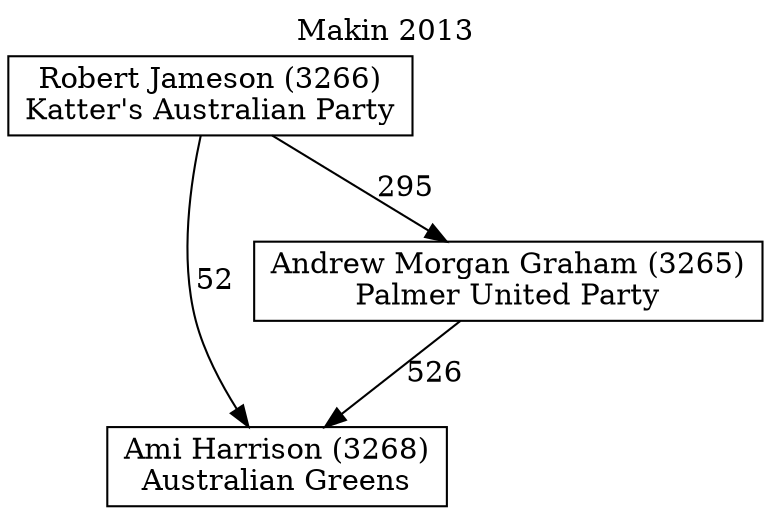 // House preference flow
digraph "Ami Harrison (3268)_Makin_2013" {
	graph [label="Makin 2013" labelloc=t mclimit=10]
	node [shape=box]
	"Ami Harrison (3268)" [label="Ami Harrison (3268)
Australian Greens"]
	"Andrew Morgan Graham (3265)" [label="Andrew Morgan Graham (3265)
Palmer United Party"]
	"Robert Jameson (3266)" [label="Robert Jameson (3266)
Katter's Australian Party"]
	"Andrew Morgan Graham (3265)" -> "Ami Harrison (3268)" [label=526]
	"Robert Jameson (3266)" -> "Ami Harrison (3268)" [label=52]
	"Robert Jameson (3266)" -> "Andrew Morgan Graham (3265)" [label=295]
}
